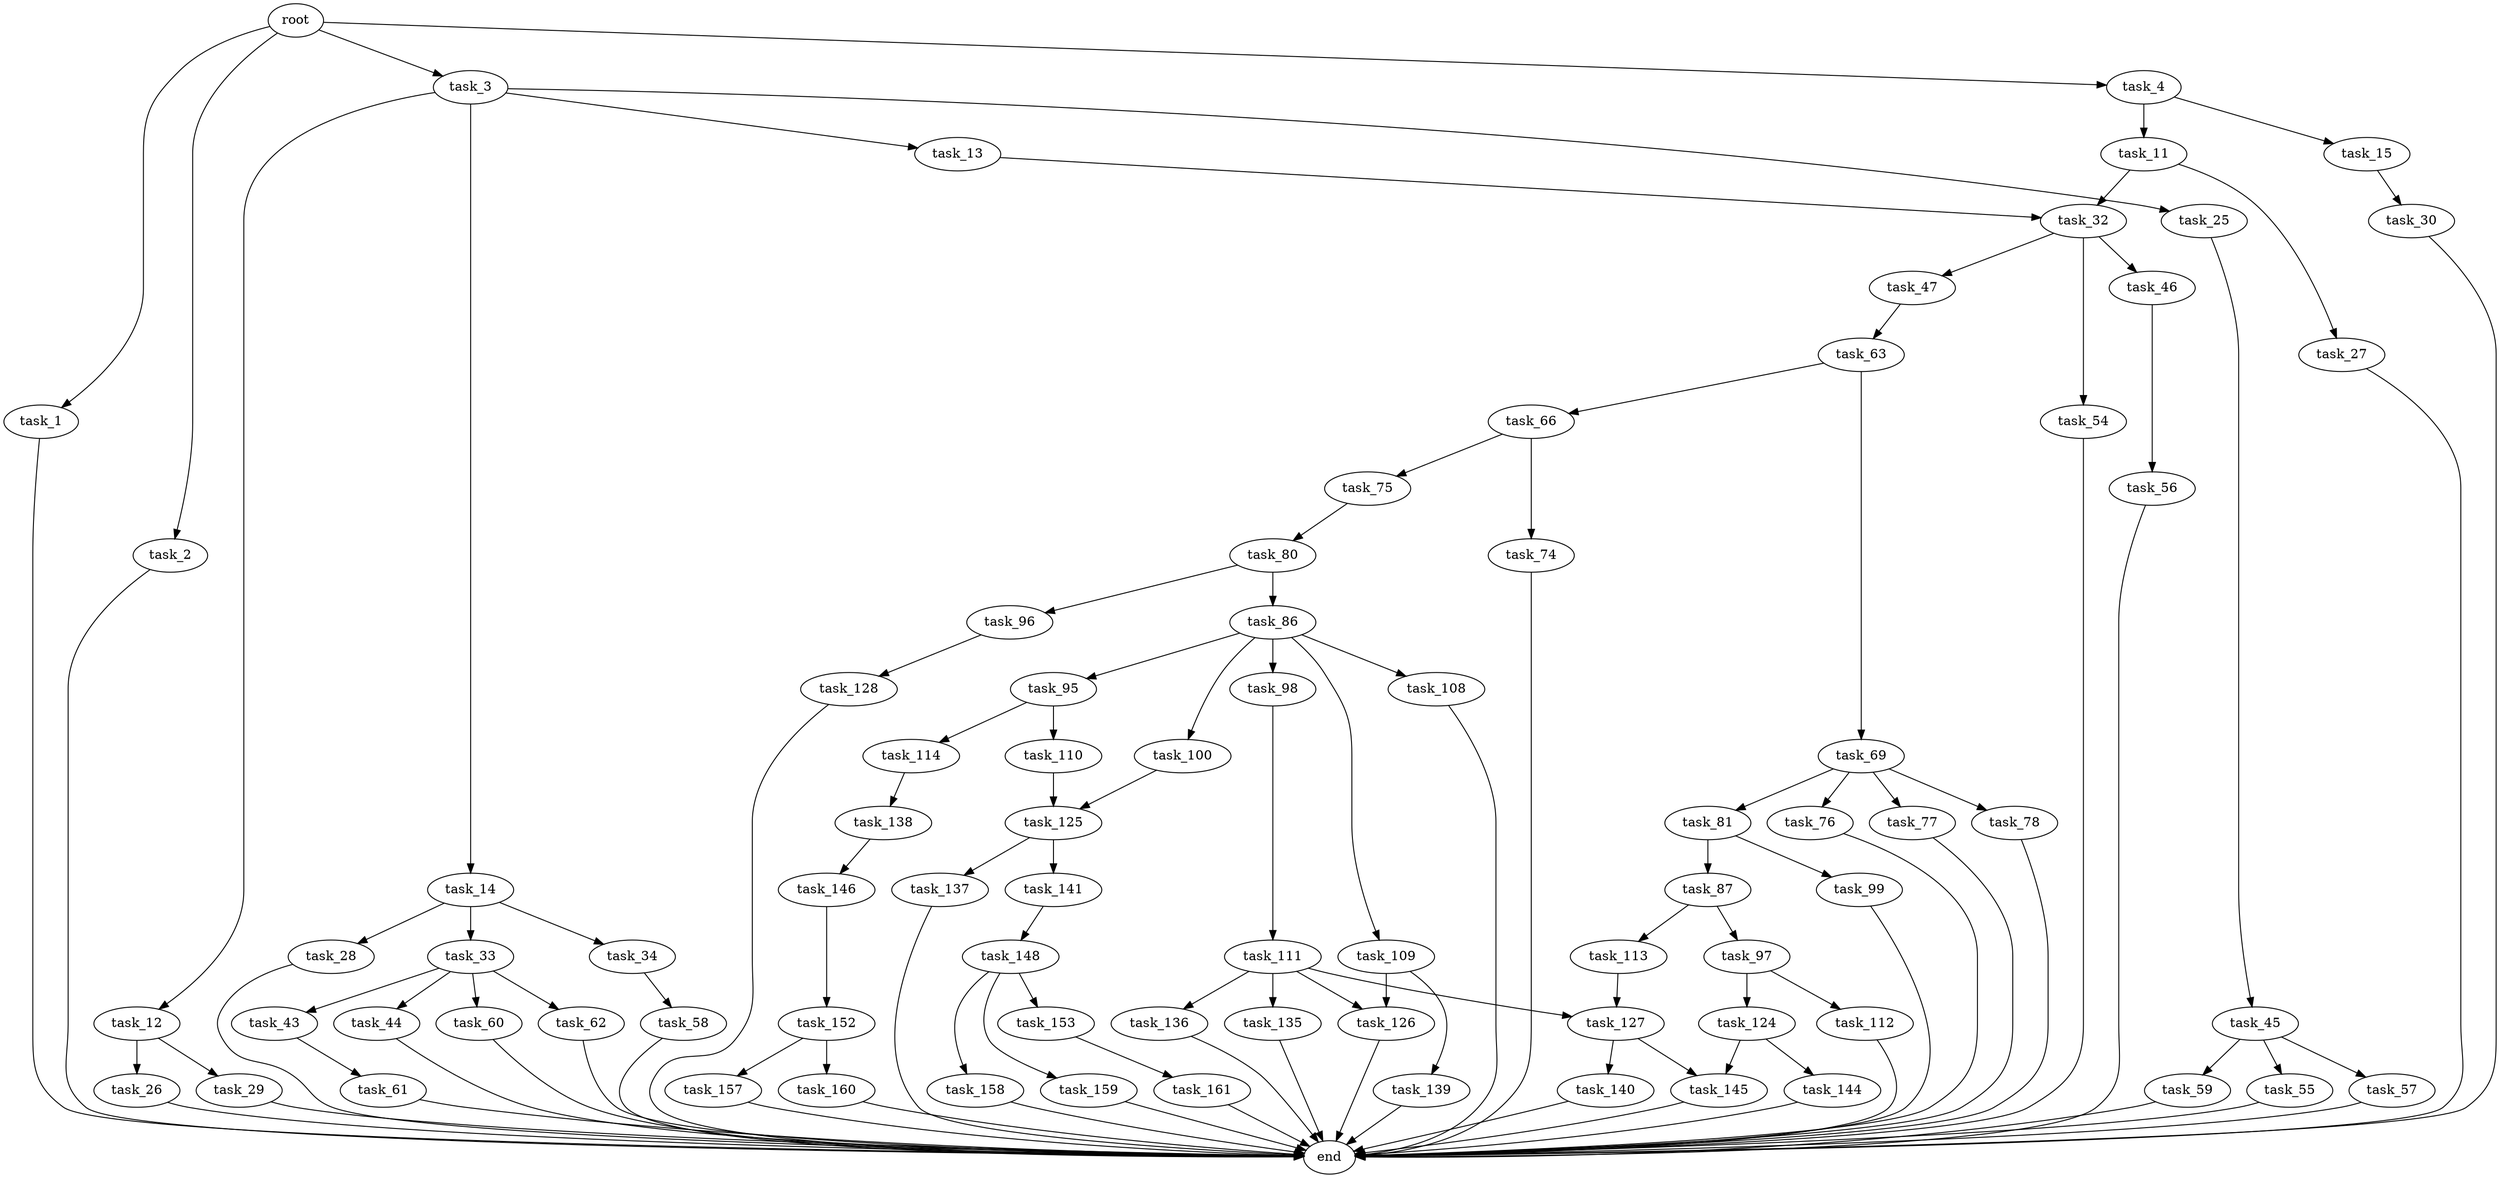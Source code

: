 digraph G {
  root [size="0.000000"];
  task_1 [size="134217728000.000000"];
  task_2 [size="1158589522.000000"];
  task_3 [size="549755813888.000000"];
  task_4 [size="83873198426.000000"];
  task_11 [size="528793491750.000000"];
  task_12 [size="6950868956.000000"];
  task_13 [size="17739006926.000000"];
  task_14 [size="123258212126.000000"];
  task_15 [size="209797751256.000000"];
  task_25 [size="598091301931.000000"];
  task_26 [size="2034555358.000000"];
  task_27 [size="8589934592.000000"];
  task_28 [size="29528375745.000000"];
  task_29 [size="6910633802.000000"];
  task_30 [size="11839643005.000000"];
  task_32 [size="21320163193.000000"];
  task_33 [size="11309578734.000000"];
  task_34 [size="231928233984.000000"];
  task_43 [size="228827070027.000000"];
  task_44 [size="2075245018.000000"];
  task_45 [size="782757789696.000000"];
  task_46 [size="4703036897.000000"];
  task_47 [size="15498213276.000000"];
  task_54 [size="10549181094.000000"];
  task_55 [size="45170130448.000000"];
  task_56 [size="168900852459.000000"];
  task_57 [size="190460198553.000000"];
  task_58 [size="11023302192.000000"];
  task_59 [size="8589934592.000000"];
  task_60 [size="549755813888.000000"];
  task_61 [size="23114715465.000000"];
  task_62 [size="134217728000.000000"];
  task_63 [size="27000093798.000000"];
  task_66 [size="69418101745.000000"];
  task_69 [size="34111233213.000000"];
  task_74 [size="436266234495.000000"];
  task_75 [size="68719476736.000000"];
  task_76 [size="237006979811.000000"];
  task_77 [size="33190097269.000000"];
  task_78 [size="54925547565.000000"];
  task_80 [size="28991029248.000000"];
  task_81 [size="549755813888.000000"];
  task_86 [size="296286060728.000000"];
  task_87 [size="782757789696.000000"];
  task_95 [size="549755813888.000000"];
  task_96 [size="467541009902.000000"];
  task_97 [size="151203615985.000000"];
  task_98 [size="231928233984.000000"];
  task_99 [size="7489850594.000000"];
  task_100 [size="38205645044.000000"];
  task_108 [size="11136544989.000000"];
  task_109 [size="28991029248.000000"];
  task_110 [size="915512016.000000"];
  task_111 [size="182433955453.000000"];
  task_112 [size="549755813888.000000"];
  task_113 [size="4888537052.000000"];
  task_114 [size="23459291198.000000"];
  task_124 [size="549755813888.000000"];
  task_125 [size="236090069452.000000"];
  task_126 [size="134217728000.000000"];
  task_127 [size="48713857089.000000"];
  task_128 [size="2408401117.000000"];
  task_135 [size="13391707569.000000"];
  task_136 [size="8378792653.000000"];
  task_137 [size="134887888946.000000"];
  task_138 [size="45464387737.000000"];
  task_139 [size="782757789696.000000"];
  task_140 [size="8589934592.000000"];
  task_141 [size="1703092764.000000"];
  task_144 [size="549755813888.000000"];
  task_145 [size="427619275751.000000"];
  task_146 [size="134217728000.000000"];
  task_148 [size="751698394842.000000"];
  task_152 [size="566210223220.000000"];
  task_153 [size="967539800268.000000"];
  task_157 [size="12388832021.000000"];
  task_158 [size="231928233984.000000"];
  task_159 [size="25646401089.000000"];
  task_160 [size="351692184032.000000"];
  task_161 [size="648810298758.000000"];
  end [size="0.000000"];

  root -> task_1 [size="1.000000"];
  root -> task_2 [size="1.000000"];
  root -> task_3 [size="1.000000"];
  root -> task_4 [size="1.000000"];
  task_1 -> end [size="1.000000"];
  task_2 -> end [size="1.000000"];
  task_3 -> task_12 [size="536870912.000000"];
  task_3 -> task_13 [size="536870912.000000"];
  task_3 -> task_14 [size="536870912.000000"];
  task_3 -> task_25 [size="536870912.000000"];
  task_4 -> task_11 [size="75497472.000000"];
  task_4 -> task_15 [size="75497472.000000"];
  task_11 -> task_27 [size="411041792.000000"];
  task_11 -> task_32 [size="411041792.000000"];
  task_12 -> task_26 [size="134217728.000000"];
  task_12 -> task_29 [size="134217728.000000"];
  task_13 -> task_32 [size="679477248.000000"];
  task_14 -> task_28 [size="134217728.000000"];
  task_14 -> task_33 [size="134217728.000000"];
  task_14 -> task_34 [size="134217728.000000"];
  task_15 -> task_30 [size="209715200.000000"];
  task_25 -> task_45 [size="536870912.000000"];
  task_26 -> end [size="1.000000"];
  task_27 -> end [size="1.000000"];
  task_28 -> end [size="1.000000"];
  task_29 -> end [size="1.000000"];
  task_30 -> end [size="1.000000"];
  task_32 -> task_46 [size="411041792.000000"];
  task_32 -> task_47 [size="411041792.000000"];
  task_32 -> task_54 [size="411041792.000000"];
  task_33 -> task_43 [size="838860800.000000"];
  task_33 -> task_44 [size="838860800.000000"];
  task_33 -> task_60 [size="838860800.000000"];
  task_33 -> task_62 [size="838860800.000000"];
  task_34 -> task_58 [size="301989888.000000"];
  task_43 -> task_61 [size="536870912.000000"];
  task_44 -> end [size="1.000000"];
  task_45 -> task_55 [size="679477248.000000"];
  task_45 -> task_57 [size="679477248.000000"];
  task_45 -> task_59 [size="679477248.000000"];
  task_46 -> task_56 [size="536870912.000000"];
  task_47 -> task_63 [size="679477248.000000"];
  task_54 -> end [size="1.000000"];
  task_55 -> end [size="1.000000"];
  task_56 -> end [size="1.000000"];
  task_57 -> end [size="1.000000"];
  task_58 -> end [size="1.000000"];
  task_59 -> end [size="1.000000"];
  task_60 -> end [size="1.000000"];
  task_61 -> end [size="1.000000"];
  task_62 -> end [size="1.000000"];
  task_63 -> task_66 [size="838860800.000000"];
  task_63 -> task_69 [size="838860800.000000"];
  task_66 -> task_74 [size="75497472.000000"];
  task_66 -> task_75 [size="75497472.000000"];
  task_69 -> task_76 [size="536870912.000000"];
  task_69 -> task_77 [size="536870912.000000"];
  task_69 -> task_78 [size="536870912.000000"];
  task_69 -> task_81 [size="536870912.000000"];
  task_74 -> end [size="1.000000"];
  task_75 -> task_80 [size="134217728.000000"];
  task_76 -> end [size="1.000000"];
  task_77 -> end [size="1.000000"];
  task_78 -> end [size="1.000000"];
  task_80 -> task_86 [size="75497472.000000"];
  task_80 -> task_96 [size="75497472.000000"];
  task_81 -> task_87 [size="536870912.000000"];
  task_81 -> task_99 [size="536870912.000000"];
  task_86 -> task_95 [size="209715200.000000"];
  task_86 -> task_98 [size="209715200.000000"];
  task_86 -> task_100 [size="209715200.000000"];
  task_86 -> task_108 [size="209715200.000000"];
  task_86 -> task_109 [size="209715200.000000"];
  task_87 -> task_97 [size="679477248.000000"];
  task_87 -> task_113 [size="679477248.000000"];
  task_95 -> task_110 [size="536870912.000000"];
  task_95 -> task_114 [size="536870912.000000"];
  task_96 -> task_128 [size="536870912.000000"];
  task_97 -> task_112 [size="134217728.000000"];
  task_97 -> task_124 [size="134217728.000000"];
  task_98 -> task_111 [size="301989888.000000"];
  task_99 -> end [size="1.000000"];
  task_100 -> task_125 [size="75497472.000000"];
  task_108 -> end [size="1.000000"];
  task_109 -> task_126 [size="75497472.000000"];
  task_109 -> task_139 [size="75497472.000000"];
  task_110 -> task_125 [size="33554432.000000"];
  task_111 -> task_126 [size="209715200.000000"];
  task_111 -> task_127 [size="209715200.000000"];
  task_111 -> task_135 [size="209715200.000000"];
  task_111 -> task_136 [size="209715200.000000"];
  task_112 -> end [size="1.000000"];
  task_113 -> task_127 [size="209715200.000000"];
  task_114 -> task_138 [size="838860800.000000"];
  task_124 -> task_144 [size="536870912.000000"];
  task_124 -> task_145 [size="536870912.000000"];
  task_125 -> task_137 [size="301989888.000000"];
  task_125 -> task_141 [size="301989888.000000"];
  task_126 -> end [size="1.000000"];
  task_127 -> task_140 [size="75497472.000000"];
  task_127 -> task_145 [size="75497472.000000"];
  task_128 -> end [size="1.000000"];
  task_135 -> end [size="1.000000"];
  task_136 -> end [size="1.000000"];
  task_137 -> end [size="1.000000"];
  task_138 -> task_146 [size="75497472.000000"];
  task_139 -> end [size="1.000000"];
  task_140 -> end [size="1.000000"];
  task_141 -> task_148 [size="33554432.000000"];
  task_144 -> end [size="1.000000"];
  task_145 -> end [size="1.000000"];
  task_146 -> task_152 [size="209715200.000000"];
  task_148 -> task_153 [size="536870912.000000"];
  task_148 -> task_158 [size="536870912.000000"];
  task_148 -> task_159 [size="536870912.000000"];
  task_152 -> task_157 [size="838860800.000000"];
  task_152 -> task_160 [size="838860800.000000"];
  task_153 -> task_161 [size="838860800.000000"];
  task_157 -> end [size="1.000000"];
  task_158 -> end [size="1.000000"];
  task_159 -> end [size="1.000000"];
  task_160 -> end [size="1.000000"];
  task_161 -> end [size="1.000000"];
}
